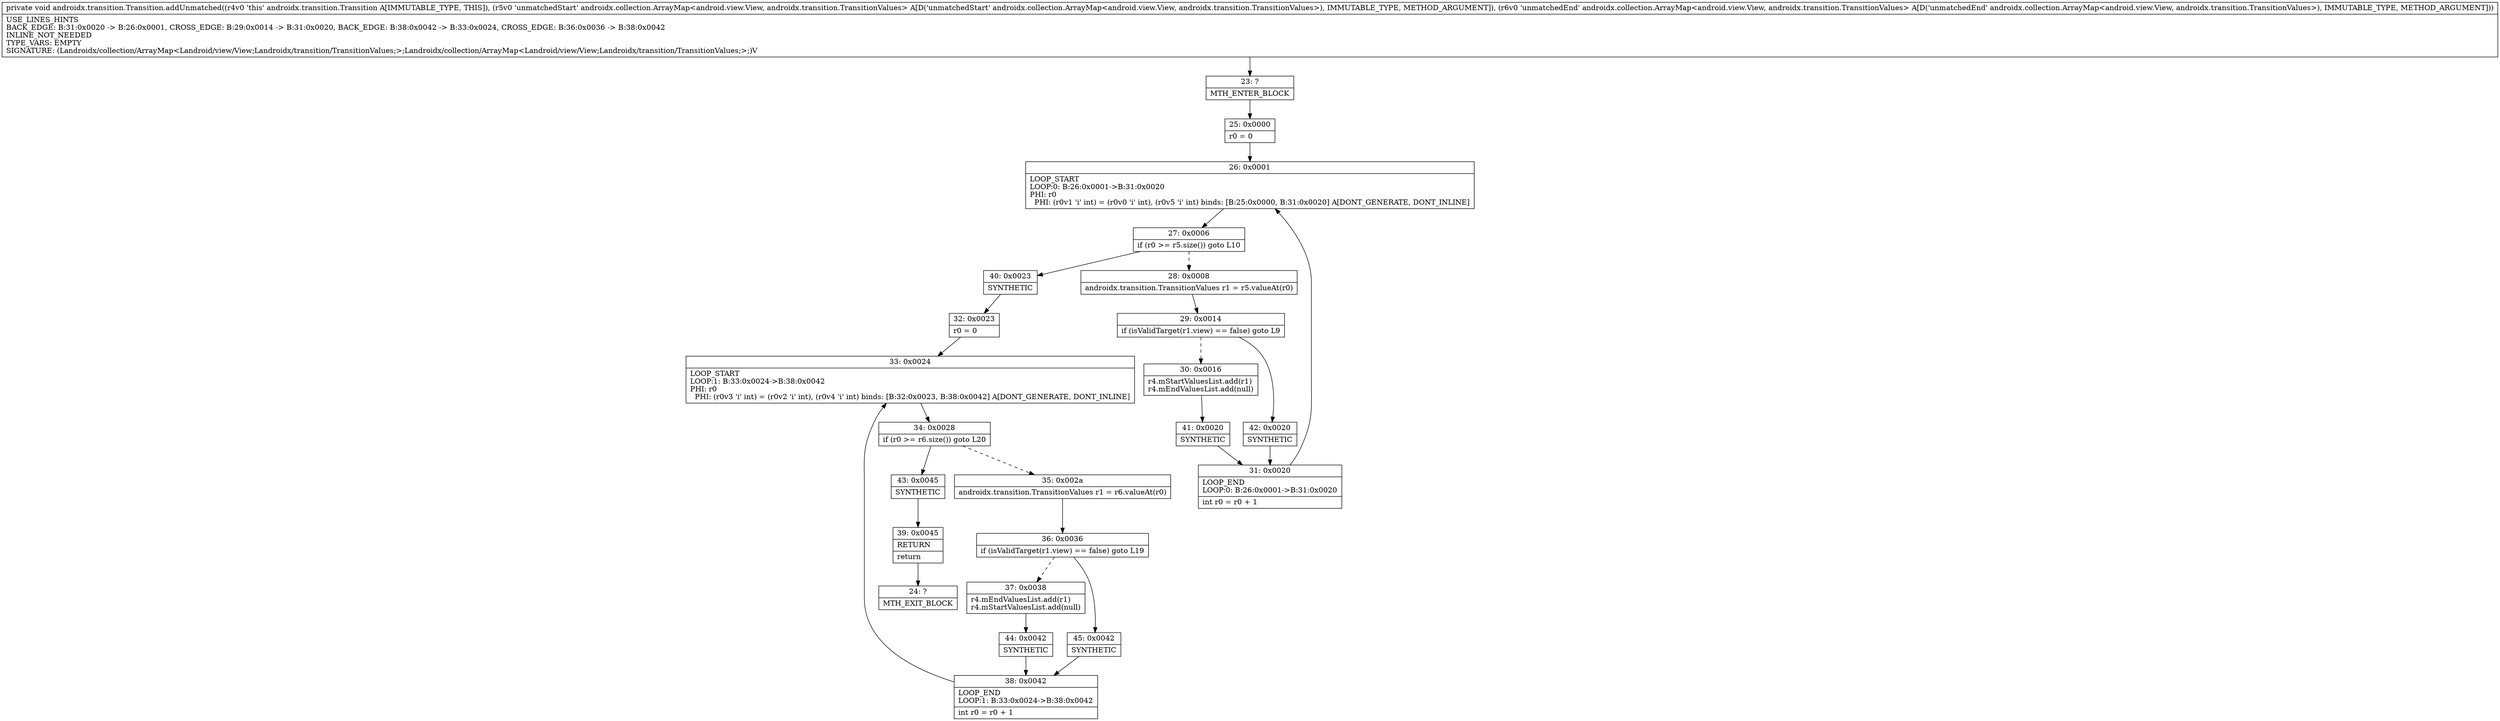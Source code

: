 digraph "CFG forandroidx.transition.Transition.addUnmatched(Landroidx\/collection\/ArrayMap;Landroidx\/collection\/ArrayMap;)V" {
Node_23 [shape=record,label="{23\:\ ?|MTH_ENTER_BLOCK\l}"];
Node_25 [shape=record,label="{25\:\ 0x0000|r0 = 0\l}"];
Node_26 [shape=record,label="{26\:\ 0x0001|LOOP_START\lLOOP:0: B:26:0x0001\-\>B:31:0x0020\lPHI: r0 \l  PHI: (r0v1 'i' int) = (r0v0 'i' int), (r0v5 'i' int) binds: [B:25:0x0000, B:31:0x0020] A[DONT_GENERATE, DONT_INLINE]\l}"];
Node_27 [shape=record,label="{27\:\ 0x0006|if (r0 \>= r5.size()) goto L10\l}"];
Node_28 [shape=record,label="{28\:\ 0x0008|androidx.transition.TransitionValues r1 = r5.valueAt(r0)\l}"];
Node_29 [shape=record,label="{29\:\ 0x0014|if (isValidTarget(r1.view) == false) goto L9\l}"];
Node_30 [shape=record,label="{30\:\ 0x0016|r4.mStartValuesList.add(r1)\lr4.mEndValuesList.add(null)\l}"];
Node_41 [shape=record,label="{41\:\ 0x0020|SYNTHETIC\l}"];
Node_31 [shape=record,label="{31\:\ 0x0020|LOOP_END\lLOOP:0: B:26:0x0001\-\>B:31:0x0020\l|int r0 = r0 + 1\l}"];
Node_42 [shape=record,label="{42\:\ 0x0020|SYNTHETIC\l}"];
Node_40 [shape=record,label="{40\:\ 0x0023|SYNTHETIC\l}"];
Node_32 [shape=record,label="{32\:\ 0x0023|r0 = 0\l}"];
Node_33 [shape=record,label="{33\:\ 0x0024|LOOP_START\lLOOP:1: B:33:0x0024\-\>B:38:0x0042\lPHI: r0 \l  PHI: (r0v3 'i' int) = (r0v2 'i' int), (r0v4 'i' int) binds: [B:32:0x0023, B:38:0x0042] A[DONT_GENERATE, DONT_INLINE]\l}"];
Node_34 [shape=record,label="{34\:\ 0x0028|if (r0 \>= r6.size()) goto L20\l}"];
Node_35 [shape=record,label="{35\:\ 0x002a|androidx.transition.TransitionValues r1 = r6.valueAt(r0)\l}"];
Node_36 [shape=record,label="{36\:\ 0x0036|if (isValidTarget(r1.view) == false) goto L19\l}"];
Node_37 [shape=record,label="{37\:\ 0x0038|r4.mEndValuesList.add(r1)\lr4.mStartValuesList.add(null)\l}"];
Node_44 [shape=record,label="{44\:\ 0x0042|SYNTHETIC\l}"];
Node_38 [shape=record,label="{38\:\ 0x0042|LOOP_END\lLOOP:1: B:33:0x0024\-\>B:38:0x0042\l|int r0 = r0 + 1\l}"];
Node_45 [shape=record,label="{45\:\ 0x0042|SYNTHETIC\l}"];
Node_43 [shape=record,label="{43\:\ 0x0045|SYNTHETIC\l}"];
Node_39 [shape=record,label="{39\:\ 0x0045|RETURN\l|return\l}"];
Node_24 [shape=record,label="{24\:\ ?|MTH_EXIT_BLOCK\l}"];
MethodNode[shape=record,label="{private void androidx.transition.Transition.addUnmatched((r4v0 'this' androidx.transition.Transition A[IMMUTABLE_TYPE, THIS]), (r5v0 'unmatchedStart' androidx.collection.ArrayMap\<android.view.View, androidx.transition.TransitionValues\> A[D('unmatchedStart' androidx.collection.ArrayMap\<android.view.View, androidx.transition.TransitionValues\>), IMMUTABLE_TYPE, METHOD_ARGUMENT]), (r6v0 'unmatchedEnd' androidx.collection.ArrayMap\<android.view.View, androidx.transition.TransitionValues\> A[D('unmatchedEnd' androidx.collection.ArrayMap\<android.view.View, androidx.transition.TransitionValues\>), IMMUTABLE_TYPE, METHOD_ARGUMENT]))  | USE_LINES_HINTS\lBACK_EDGE: B:31:0x0020 \-\> B:26:0x0001, CROSS_EDGE: B:29:0x0014 \-\> B:31:0x0020, BACK_EDGE: B:38:0x0042 \-\> B:33:0x0024, CROSS_EDGE: B:36:0x0036 \-\> B:38:0x0042\lINLINE_NOT_NEEDED\lTYPE_VARS: EMPTY\lSIGNATURE: (Landroidx\/collection\/ArrayMap\<Landroid\/view\/View;Landroidx\/transition\/TransitionValues;\>;Landroidx\/collection\/ArrayMap\<Landroid\/view\/View;Landroidx\/transition\/TransitionValues;\>;)V\l}"];
MethodNode -> Node_23;Node_23 -> Node_25;
Node_25 -> Node_26;
Node_26 -> Node_27;
Node_27 -> Node_28[style=dashed];
Node_27 -> Node_40;
Node_28 -> Node_29;
Node_29 -> Node_30[style=dashed];
Node_29 -> Node_42;
Node_30 -> Node_41;
Node_41 -> Node_31;
Node_31 -> Node_26;
Node_42 -> Node_31;
Node_40 -> Node_32;
Node_32 -> Node_33;
Node_33 -> Node_34;
Node_34 -> Node_35[style=dashed];
Node_34 -> Node_43;
Node_35 -> Node_36;
Node_36 -> Node_37[style=dashed];
Node_36 -> Node_45;
Node_37 -> Node_44;
Node_44 -> Node_38;
Node_38 -> Node_33;
Node_45 -> Node_38;
Node_43 -> Node_39;
Node_39 -> Node_24;
}

